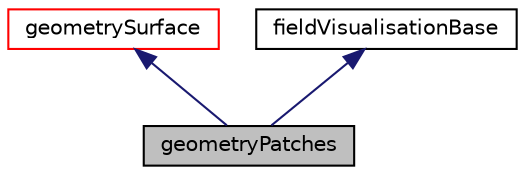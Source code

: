 digraph "geometryPatches"
{
  bgcolor="transparent";
  edge [fontname="Helvetica",fontsize="10",labelfontname="Helvetica",labelfontsize="10"];
  node [fontname="Helvetica",fontsize="10",shape=record];
  Node1 [label="geometryPatches",height=0.2,width=0.4,color="black", fillcolor="grey75", style="filled" fontcolor="black"];
  Node2 -> Node1 [dir="back",color="midnightblue",fontsize="10",style="solid",fontname="Helvetica"];
  Node2 [label="geometrySurface",height=0.2,width=0.4,color="red",URL="$classFoam_1_1functionObjects_1_1runTimePostPro_1_1geometrySurface.html",tooltip="Read and visualize surface geometry files. "];
  Node3 -> Node1 [dir="back",color="midnightblue",fontsize="10",style="solid",fontname="Helvetica"];
  Node3 [label="fieldVisualisationBase",height=0.2,width=0.4,color="black",URL="$classFoam_1_1functionObjects_1_1runTimePostPro_1_1fieldVisualisationBase.html",tooltip="Base class for scene objects. "];
}
